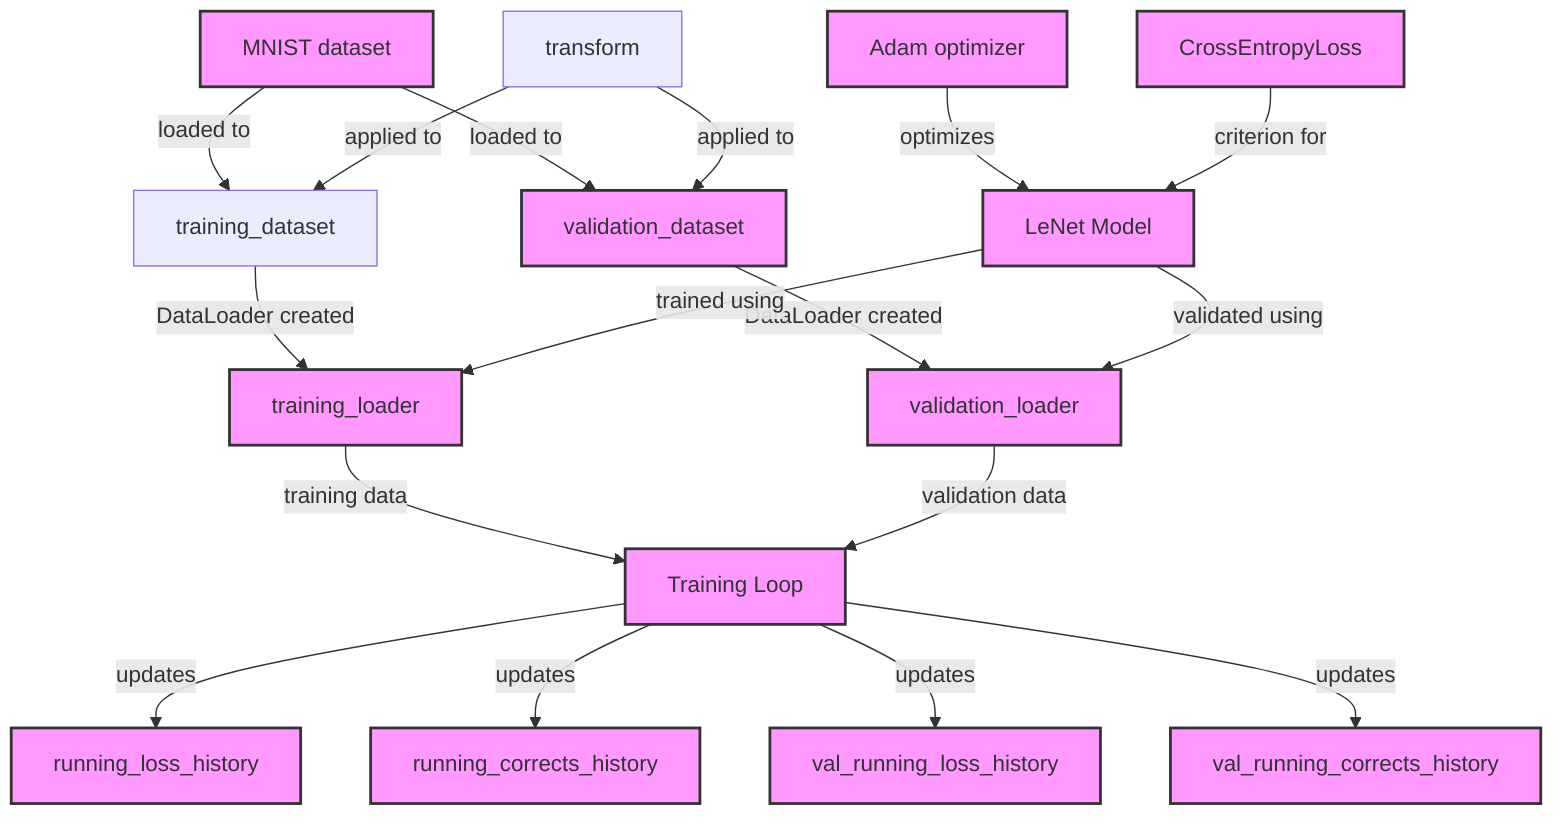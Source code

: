 flowchart TD
    %% Data source node
    A["MNIST dataset"] --> |"loaded to"| B["training_dataset"]
    A --> |"loaded to"| C["validation_dataset"]

    %% Transformation
    D["transform"] --> |"applied to"| B
    D --> |"applied to"| C
    
    %% Loader nodes
    B --> |"DataLoader created"| E["training_loader"]
    C --> |"DataLoader created"| F["validation_loader"]

    %% Model setup
    G["LeNet Model"]
    G --> |"trained using"| E
    G --> |"validated using"| F

    %% Training
    H["Adam optimizer"] --> |"optimizes"| G
    I["CrossEntropyLoss"] --> |"criterion for"| G

    E --> |"training data"| J["Training Loop"]
    F --> |"validation data"| J

    %% Tracking training progress
    J --> |"updates"| K["running_loss_history"]
    J --> |"updates"| L["running_corrects_history"]
    J --> |"updates"| M["val_running_loss_history"]
    J --> |"updates"| N["val_running_corrects_history"]

    %% Comments for clarity
    classDef transformer fill:#f9f,stroke:#333,stroke-width:2px;
    class A,C,E,F,G,H,I,J,K,L,M,N transformer;
    %% Note: In this diagram, arrows indicate the flow of data and transformations across the machine learning pipeline.